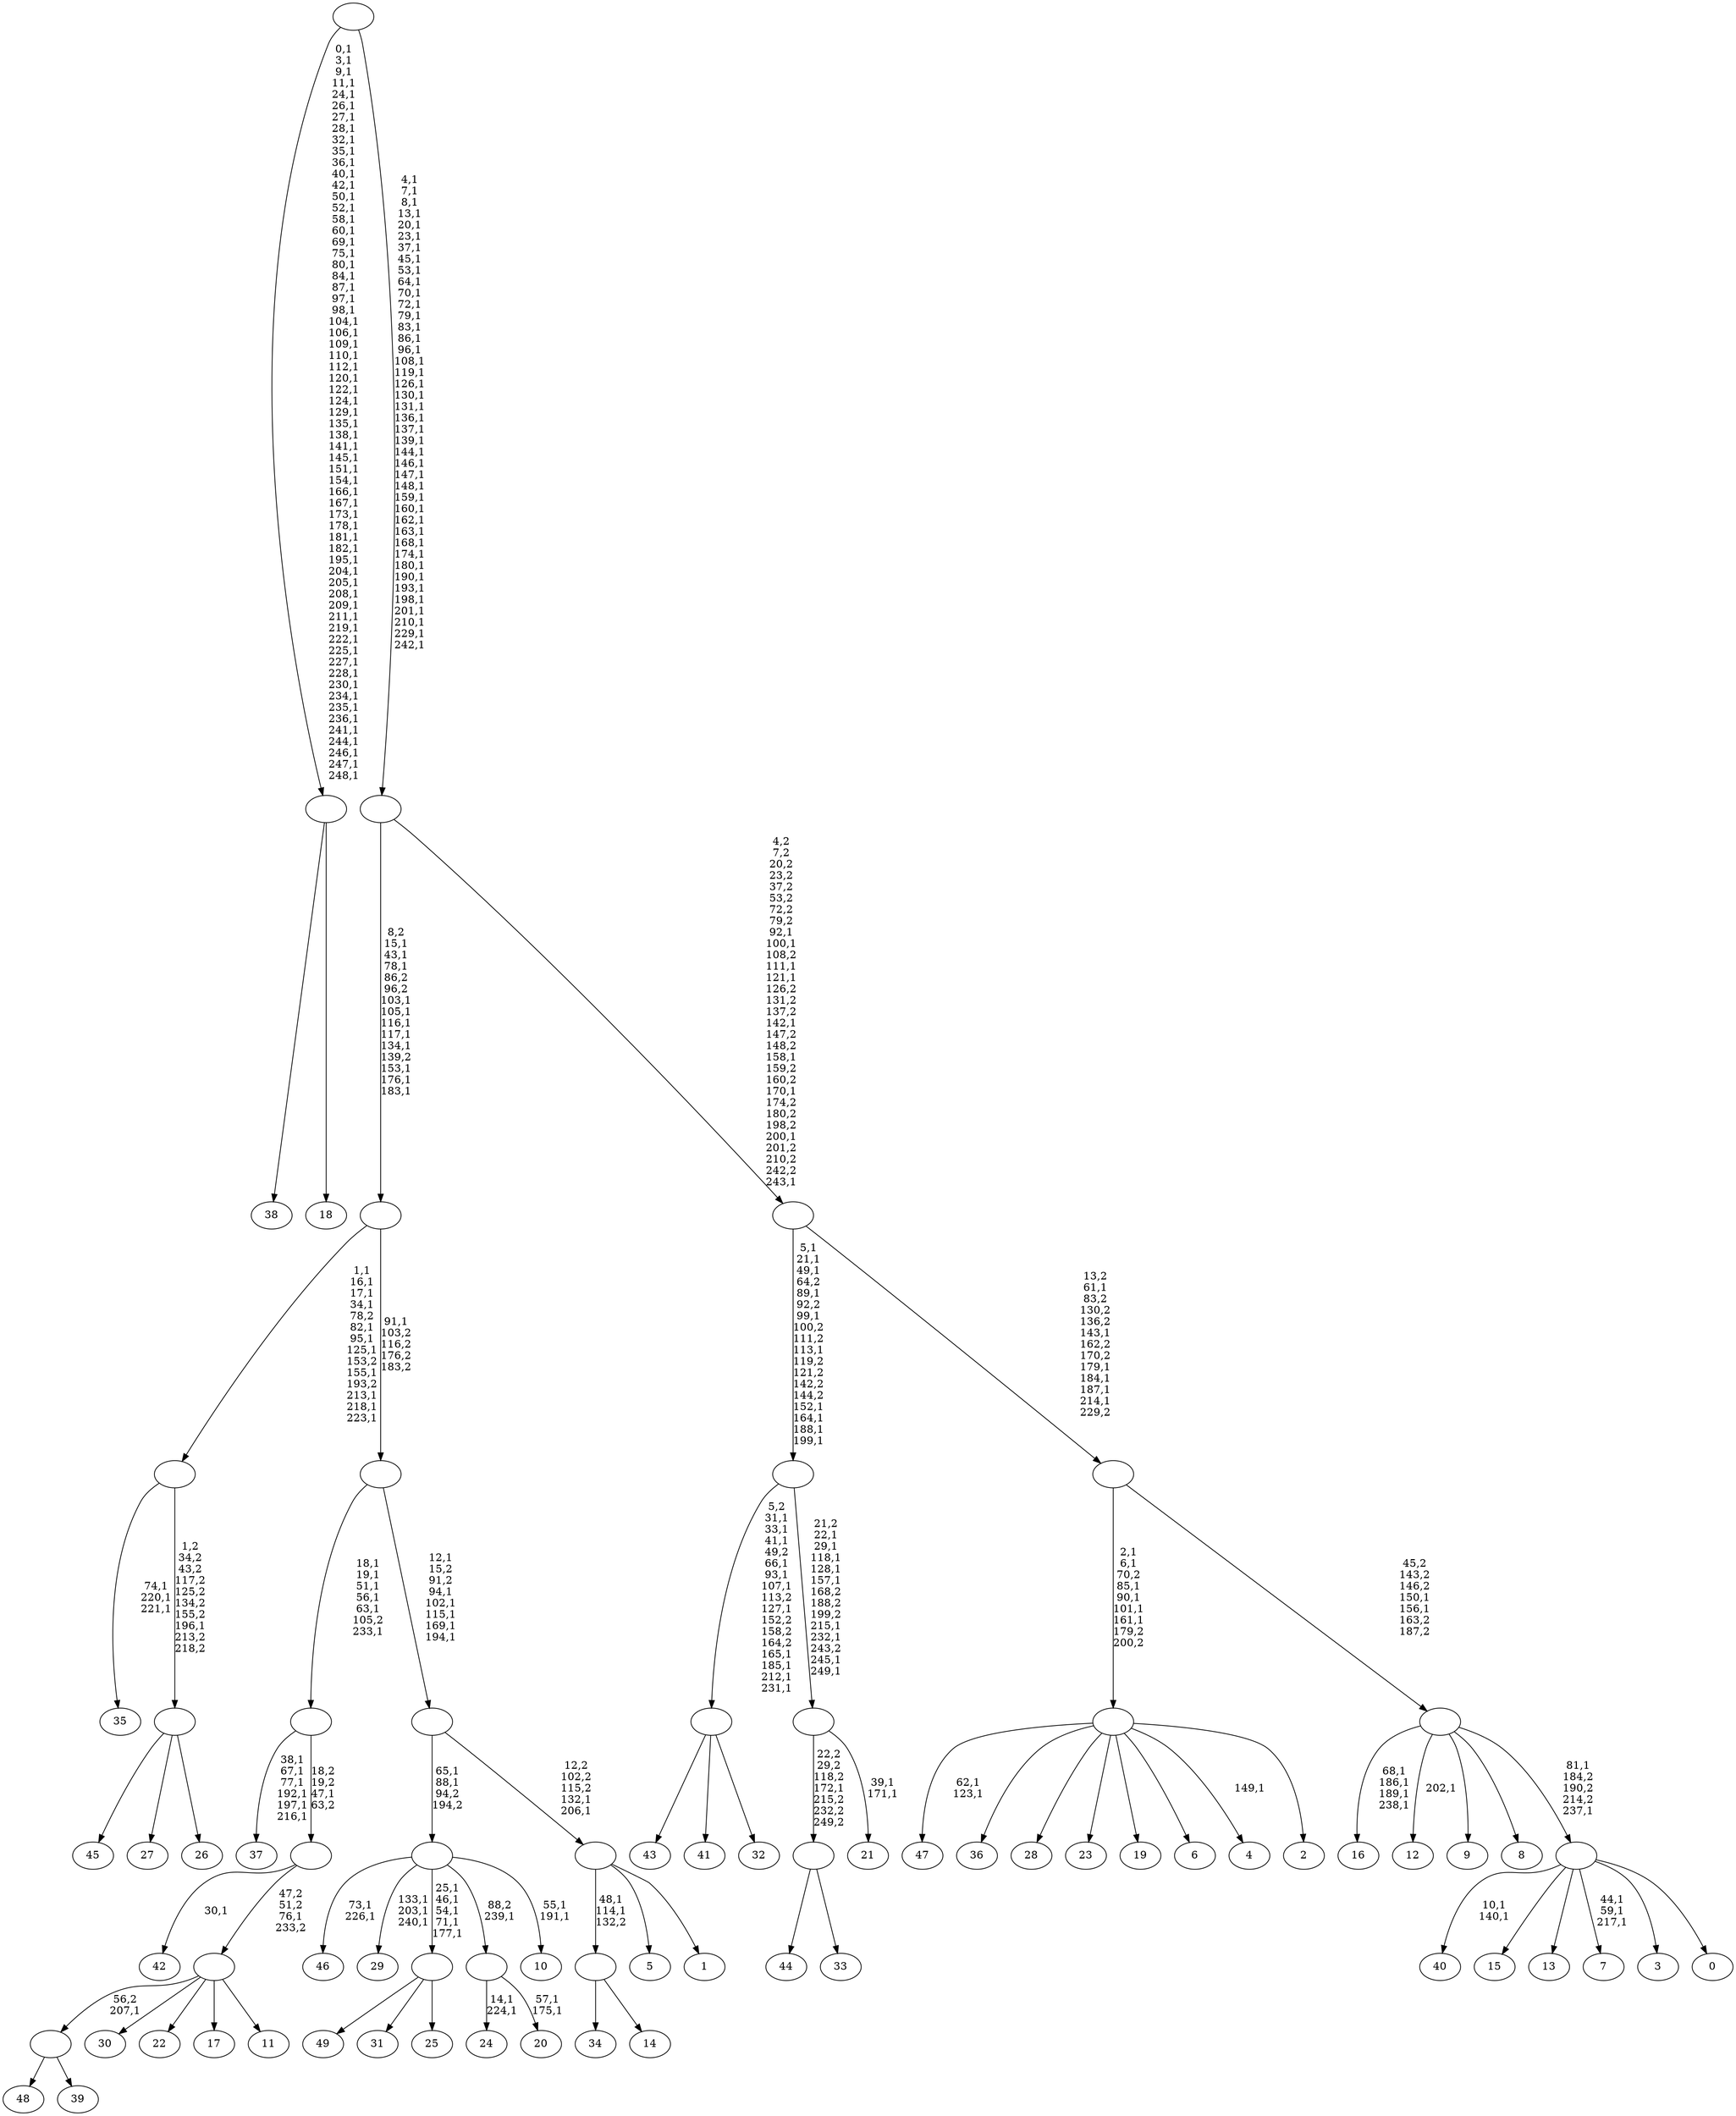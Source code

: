 digraph T {
	300 [label="49"]
	299 [label="48"]
	298 [label="47"]
	295 [label="46"]
	292 [label="45"]
	291 [label="44"]
	290 [label="43"]
	289 [label="42"]
	287 [label="41"]
	286 [label="40"]
	283 [label="39"]
	282 [label=""]
	281 [label="38"]
	280 [label="37"]
	273 [label="36"]
	272 [label="35"]
	268 [label="34"]
	267 [label="33"]
	266 [label=""]
	265 [label="32"]
	264 [label=""]
	253 [label="31"]
	252 [label="30"]
	251 [label="29"]
	247 [label="28"]
	246 [label="27"]
	245 [label="26"]
	244 [label=""]
	243 [label=""]
	232 [label="25"]
	231 [label=""]
	226 [label="24"]
	223 [label="23"]
	222 [label="22"]
	221 [label="21"]
	218 [label=""]
	209 [label=""]
	199 [label="20"]
	196 [label=""]
	195 [label="19"]
	194 [label="18"]
	193 [label=""]
	128 [label="17"]
	127 [label="16"]
	122 [label="15"]
	121 [label="14"]
	120 [label=""]
	118 [label="13"]
	117 [label="12"]
	115 [label="11"]
	114 [label=""]
	113 [label=""]
	112 [label=""]
	106 [label="10"]
	103 [label=""]
	101 [label="9"]
	100 [label="8"]
	99 [label="7"]
	95 [label="6"]
	94 [label="5"]
	93 [label="4"]
	91 [label="3"]
	90 [label="2"]
	89 [label=""]
	83 [label="1"]
	82 [label=""]
	80 [label=""]
	74 [label=""]
	73 [label=""]
	62 [label="0"]
	61 [label=""]
	59 [label=""]
	57 [label=""]
	51 [label=""]
	42 [label=""]
	0 [label=""]
	282 -> 299 [label=""]
	282 -> 283 [label=""]
	266 -> 291 [label=""]
	266 -> 267 [label=""]
	264 -> 290 [label=""]
	264 -> 287 [label=""]
	264 -> 265 [label=""]
	244 -> 292 [label=""]
	244 -> 246 [label=""]
	244 -> 245 [label=""]
	243 -> 272 [label="74,1\n220,1\n221,1"]
	243 -> 244 [label="1,2\n34,2\n43,2\n117,2\n125,2\n134,2\n155,2\n196,1\n213,2\n218,2"]
	231 -> 300 [label=""]
	231 -> 253 [label=""]
	231 -> 232 [label=""]
	218 -> 221 [label="39,1\n171,1"]
	218 -> 266 [label="22,2\n29,2\n118,2\n172,1\n215,2\n232,2\n249,2"]
	209 -> 218 [label="21,2\n22,1\n29,1\n118,1\n128,1\n157,1\n168,2\n188,2\n199,2\n215,1\n232,1\n243,2\n245,1\n249,1"]
	209 -> 264 [label="5,2\n31,1\n33,1\n41,1\n49,2\n66,1\n93,1\n107,1\n113,2\n127,1\n152,2\n158,2\n164,2\n165,1\n185,1\n212,1\n231,1"]
	196 -> 199 [label="57,1\n175,1"]
	196 -> 226 [label="14,1\n224,1"]
	193 -> 281 [label=""]
	193 -> 194 [label=""]
	120 -> 268 [label=""]
	120 -> 121 [label=""]
	114 -> 282 [label="56,2\n207,1"]
	114 -> 252 [label=""]
	114 -> 222 [label=""]
	114 -> 128 [label=""]
	114 -> 115 [label=""]
	113 -> 289 [label="30,1"]
	113 -> 114 [label="47,2\n51,2\n76,1\n233,2"]
	112 -> 280 [label="38,1\n67,1\n77,1\n192,1\n197,1\n216,1"]
	112 -> 113 [label="18,2\n19,2\n47,1\n63,2"]
	103 -> 106 [label="55,1\n191,1"]
	103 -> 231 [label="25,1\n46,1\n54,1\n71,1\n177,1"]
	103 -> 251 [label="133,1\n203,1\n240,1"]
	103 -> 295 [label="73,1\n226,1"]
	103 -> 196 [label="88,2\n239,1"]
	89 -> 93 [label="149,1"]
	89 -> 298 [label="62,1\n123,1"]
	89 -> 273 [label=""]
	89 -> 247 [label=""]
	89 -> 223 [label=""]
	89 -> 195 [label=""]
	89 -> 95 [label=""]
	89 -> 90 [label=""]
	82 -> 120 [label="48,1\n114,1\n132,2"]
	82 -> 94 [label=""]
	82 -> 83 [label=""]
	80 -> 82 [label="12,2\n102,2\n115,2\n132,1\n206,1"]
	80 -> 103 [label="65,1\n88,1\n94,2\n194,2"]
	74 -> 80 [label="12,1\n15,2\n91,2\n94,1\n102,1\n115,1\n169,1\n194,1"]
	74 -> 112 [label="18,1\n19,1\n51,1\n56,1\n63,1\n105,2\n233,1"]
	73 -> 243 [label="1,1\n16,1\n17,1\n34,1\n78,2\n82,1\n95,1\n125,1\n153,2\n155,1\n193,2\n213,1\n218,1\n223,1"]
	73 -> 74 [label="91,1\n103,2\n116,2\n176,2\n183,2"]
	61 -> 99 [label="44,1\n59,1\n217,1"]
	61 -> 286 [label="10,1\n140,1"]
	61 -> 122 [label=""]
	61 -> 118 [label=""]
	61 -> 91 [label=""]
	61 -> 62 [label=""]
	59 -> 61 [label="81,1\n184,2\n190,2\n214,2\n237,1"]
	59 -> 117 [label="202,1"]
	59 -> 127 [label="68,1\n186,1\n189,1\n238,1"]
	59 -> 101 [label=""]
	59 -> 100 [label=""]
	57 -> 59 [label="45,2\n143,2\n146,2\n150,1\n156,1\n163,2\n187,2"]
	57 -> 89 [label="2,1\n6,1\n70,2\n85,1\n90,1\n101,1\n161,1\n179,2\n200,2"]
	51 -> 57 [label="13,2\n61,1\n83,2\n130,2\n136,2\n143,1\n162,2\n170,2\n179,1\n184,1\n187,1\n214,1\n229,2"]
	51 -> 209 [label="5,1\n21,1\n49,1\n64,2\n89,1\n92,2\n99,1\n100,2\n111,2\n113,1\n119,2\n121,2\n142,2\n144,2\n152,1\n164,1\n188,1\n199,1"]
	42 -> 51 [label="4,2\n7,2\n20,2\n23,2\n37,2\n53,2\n72,2\n79,2\n92,1\n100,1\n108,2\n111,1\n121,1\n126,2\n131,2\n137,2\n142,1\n147,2\n148,2\n158,1\n159,2\n160,2\n170,1\n174,2\n180,2\n198,2\n200,1\n201,2\n210,2\n242,2\n243,1"]
	42 -> 73 [label="8,2\n15,1\n43,1\n78,1\n86,2\n96,2\n103,1\n105,1\n116,1\n117,1\n134,1\n139,2\n153,1\n176,1\n183,1"]
	0 -> 42 [label="4,1\n7,1\n8,1\n13,1\n20,1\n23,1\n37,1\n45,1\n53,1\n64,1\n70,1\n72,1\n79,1\n83,1\n86,1\n96,1\n108,1\n119,1\n126,1\n130,1\n131,1\n136,1\n137,1\n139,1\n144,1\n146,1\n147,1\n148,1\n159,1\n160,1\n162,1\n163,1\n168,1\n174,1\n180,1\n190,1\n193,1\n198,1\n201,1\n210,1\n229,1\n242,1"]
	0 -> 193 [label="0,1\n3,1\n9,1\n11,1\n24,1\n26,1\n27,1\n28,1\n32,1\n35,1\n36,1\n40,1\n42,1\n50,1\n52,1\n58,1\n60,1\n69,1\n75,1\n80,1\n84,1\n87,1\n97,1\n98,1\n104,1\n106,1\n109,1\n110,1\n112,1\n120,1\n122,1\n124,1\n129,1\n135,1\n138,1\n141,1\n145,1\n151,1\n154,1\n166,1\n167,1\n173,1\n178,1\n181,1\n182,1\n195,1\n204,1\n205,1\n208,1\n209,1\n211,1\n219,1\n222,1\n225,1\n227,1\n228,1\n230,1\n234,1\n235,1\n236,1\n241,1\n244,1\n246,1\n247,1\n248,1"]
}
